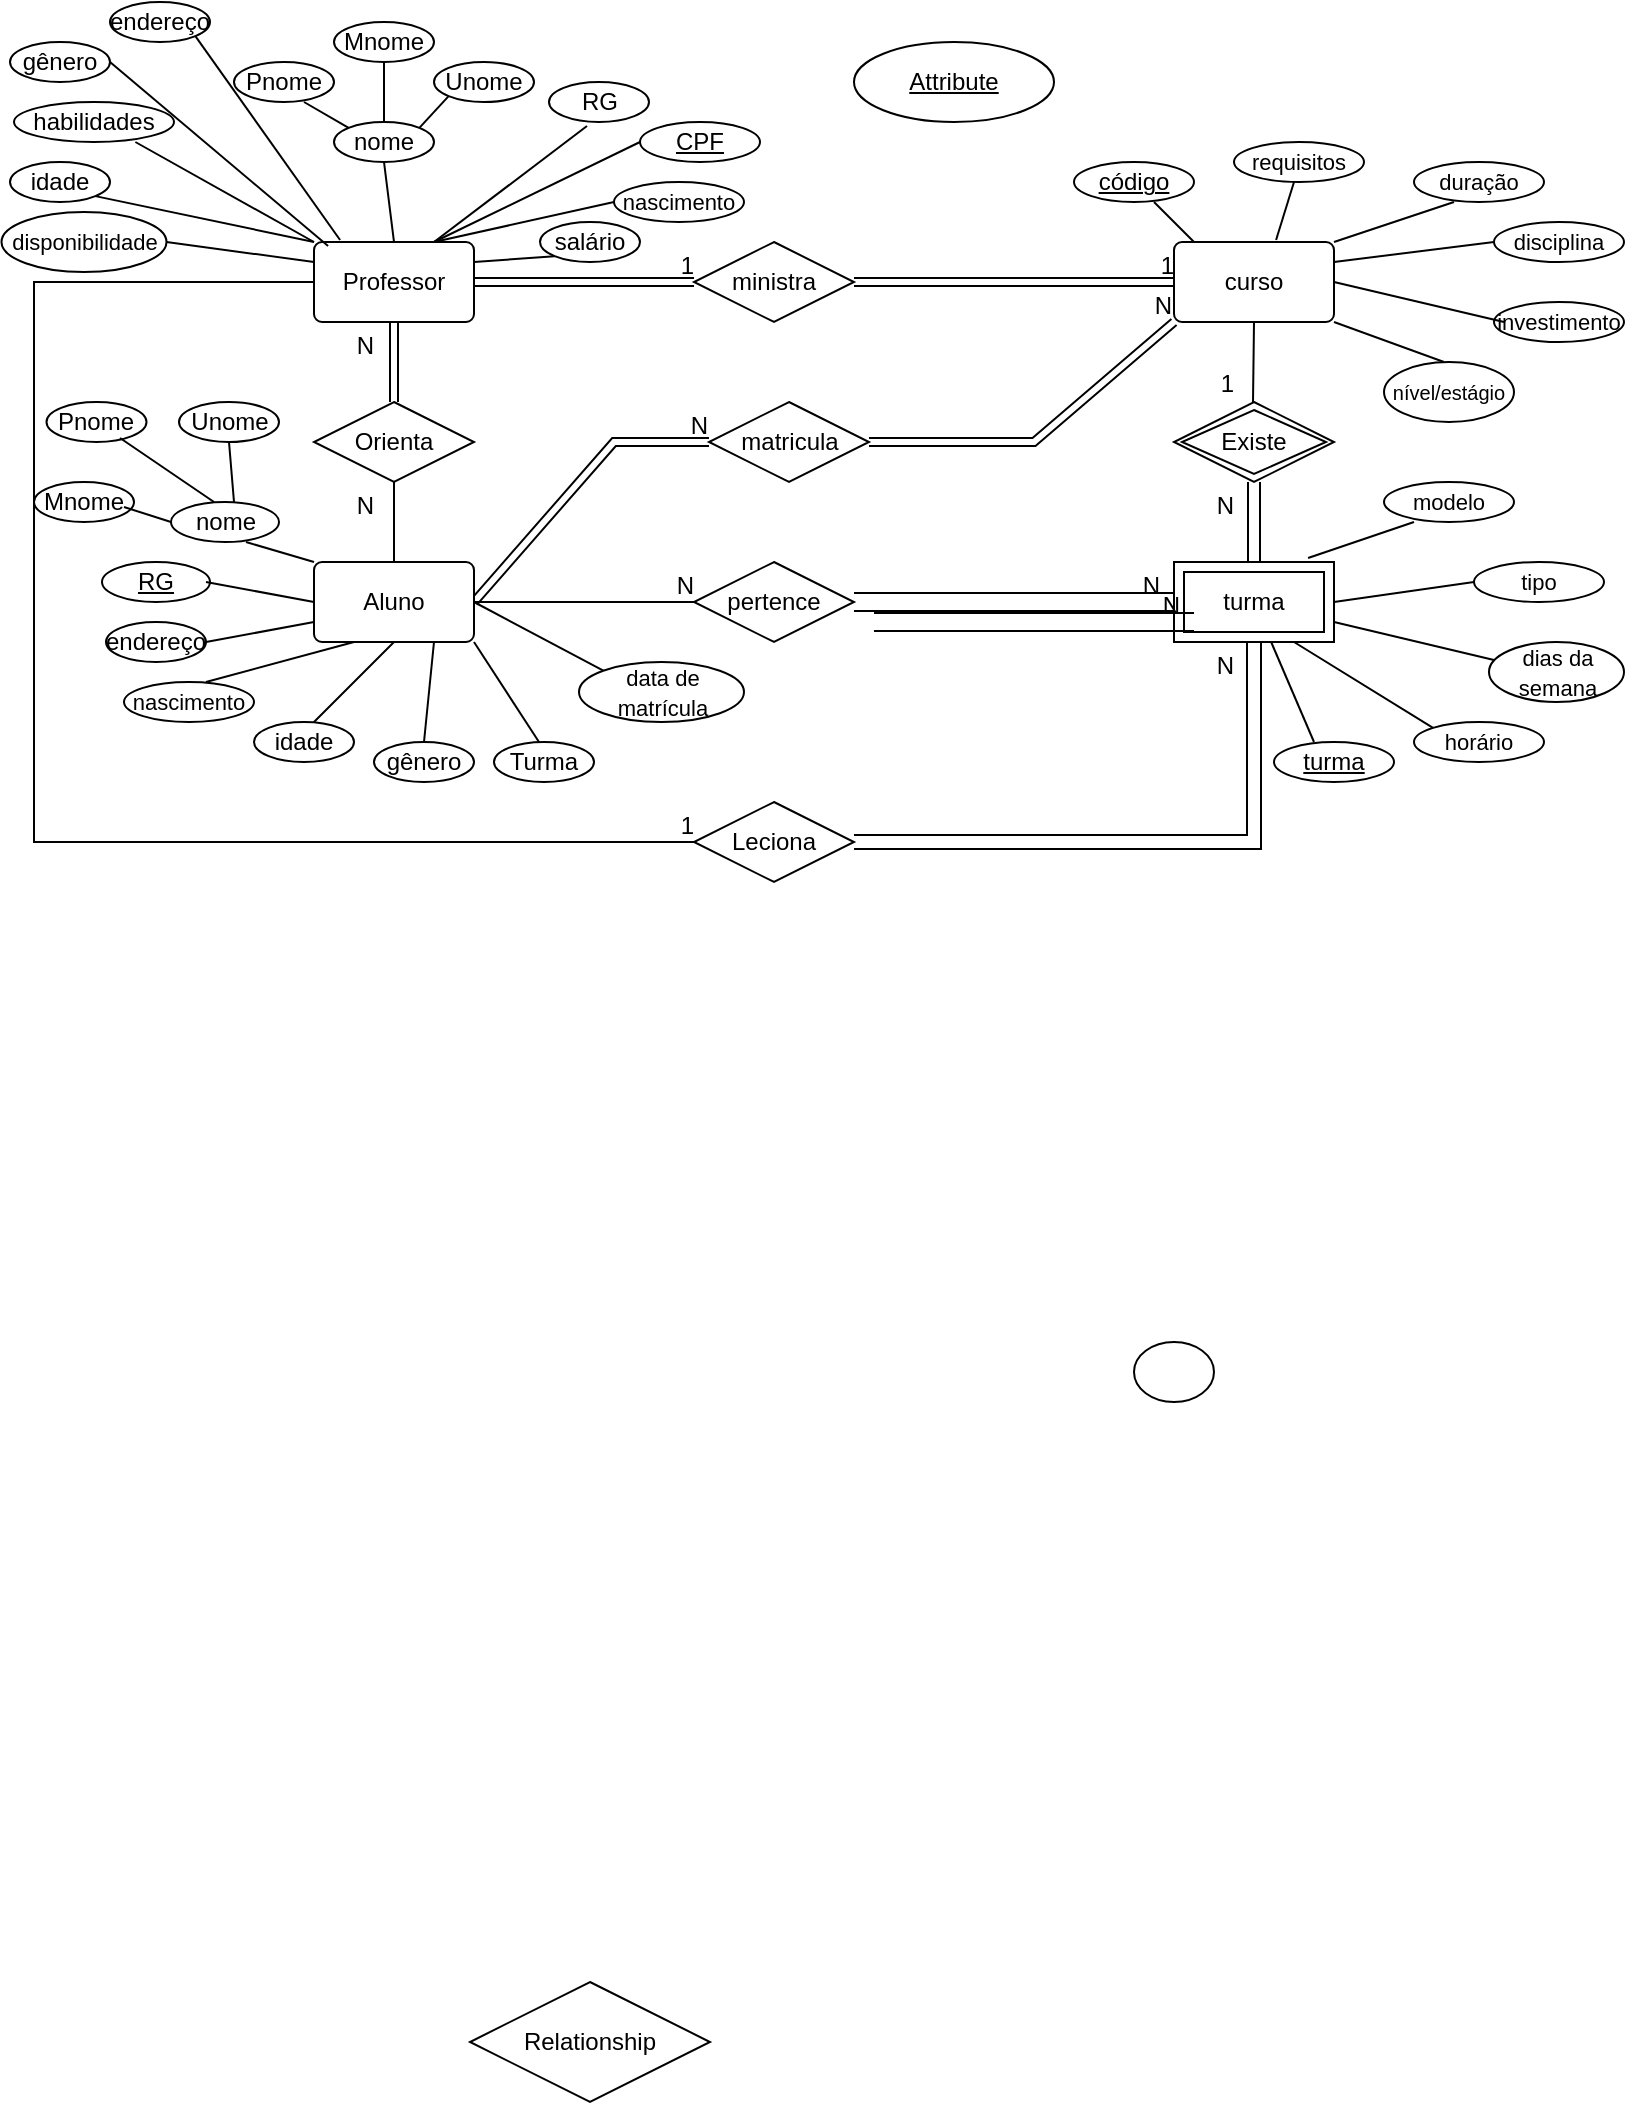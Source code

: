 <mxfile version="15.3.1" type="device" pages="2"><diagram id="DSyxm-KyJrrynD75l7a1" name="Page-1"><mxGraphModel dx="768" dy="403" grid="1" gridSize="10" guides="1" tooltips="1" connect="1" arrows="1" fold="1" page="1" pageScale="1" pageWidth="827" pageHeight="1169" math="0" shadow="0"><root><mxCell id="0"/><mxCell id="1" parent="0"/><mxCell id="LnGrLGtF40ogY9zOgh5z-3" value="Professor" style="rounded=1;arcSize=10;whiteSpace=wrap;html=1;align=center;" parent="1" vertex="1"><mxGeometry x="160" y="120" width="80" height="40" as="geometry"/></mxCell><mxCell id="LnGrLGtF40ogY9zOgh5z-4" value="curso" style="rounded=1;arcSize=10;whiteSpace=wrap;html=1;align=center;" parent="1" vertex="1"><mxGeometry x="590" y="120" width="80" height="40" as="geometry"/></mxCell><mxCell id="LnGrLGtF40ogY9zOgh5z-12" value="salário" style="ellipse;whiteSpace=wrap;html=1;align=center;" parent="1" vertex="1"><mxGeometry x="273" y="110" width="50" height="20" as="geometry"/></mxCell><mxCell id="LnGrLGtF40ogY9zOgh5z-13" value="&lt;font style=&quot;font-size: 11px&quot;&gt;nascimento&lt;/font&gt;" style="ellipse;whiteSpace=wrap;html=1;align=center;" parent="1" vertex="1"><mxGeometry x="310" y="90" width="65" height="20" as="geometry"/></mxCell><mxCell id="LnGrLGtF40ogY9zOgh5z-14" value="idade" style="ellipse;whiteSpace=wrap;html=1;align=center;" parent="1" vertex="1"><mxGeometry x="8" y="80" width="50" height="20" as="geometry"/></mxCell><mxCell id="LnGrLGtF40ogY9zOgh5z-15" value="gênero" style="ellipse;whiteSpace=wrap;html=1;align=center;" parent="1" vertex="1"><mxGeometry x="8" y="20" width="50" height="20" as="geometry"/></mxCell><mxCell id="LnGrLGtF40ogY9zOgh5z-16" value="&lt;font style=&quot;font-size: 11px&quot;&gt;disponibilidade&lt;br&gt;&lt;/font&gt;" style="ellipse;whiteSpace=wrap;html=1;align=center;" parent="1" vertex="1"><mxGeometry x="3.75" y="105" width="82.5" height="30" as="geometry"/></mxCell><mxCell id="LnGrLGtF40ogY9zOgh5z-17" value="RG&lt;br&gt;" style="ellipse;whiteSpace=wrap;html=1;align=center;" parent="1" vertex="1"><mxGeometry x="277.5" y="40" width="50" height="20" as="geometry"/></mxCell><mxCell id="LnGrLGtF40ogY9zOgh5z-18" value="nome&lt;br&gt;" style="ellipse;whiteSpace=wrap;html=1;align=center;" parent="1" vertex="1"><mxGeometry x="170" y="60" width="50" height="20" as="geometry"/></mxCell><mxCell id="LnGrLGtF40ogY9zOgh5z-19" value="endereço" style="ellipse;whiteSpace=wrap;html=1;align=center;" parent="1" vertex="1"><mxGeometry x="58" width="50" height="20" as="geometry"/></mxCell><mxCell id="LnGrLGtF40ogY9zOgh5z-20" value="&lt;font style=&quot;font-size: 11px&quot;&gt;nascimento&lt;/font&gt;" style="ellipse;whiteSpace=wrap;html=1;align=center;" parent="1" vertex="1"><mxGeometry x="65" y="340" width="65" height="20" as="geometry"/></mxCell><mxCell id="LnGrLGtF40ogY9zOgh5z-21" value="idade" style="ellipse;whiteSpace=wrap;html=1;align=center;" parent="1" vertex="1"><mxGeometry x="130" y="360" width="50" height="20" as="geometry"/></mxCell><mxCell id="LnGrLGtF40ogY9zOgh5z-22" value="gênero" style="ellipse;whiteSpace=wrap;html=1;align=center;" parent="1" vertex="1"><mxGeometry x="190" y="370" width="50" height="20" as="geometry"/></mxCell><mxCell id="LnGrLGtF40ogY9zOgh5z-24" value="&lt;span style=&quot;font-size: 11px&quot;&gt;duração&lt;/span&gt;" style="ellipse;whiteSpace=wrap;html=1;align=center;" parent="1" vertex="1"><mxGeometry x="710" y="80" width="65" height="20" as="geometry"/></mxCell><mxCell id="LnGrLGtF40ogY9zOgh5z-25" value="&lt;font style=&quot;font-size: 11px&quot;&gt;disciplina&lt;/font&gt;" style="ellipse;whiteSpace=wrap;html=1;align=center;" parent="1" vertex="1"><mxGeometry x="750" y="110" width="65" height="20" as="geometry"/></mxCell><mxCell id="LnGrLGtF40ogY9zOgh5z-26" value="&lt;font style=&quot;font-size: 11px&quot;&gt;requisitos&lt;/font&gt;" style="ellipse;whiteSpace=wrap;html=1;align=center;" parent="1" vertex="1"><mxGeometry x="620" y="70" width="65" height="20" as="geometry"/></mxCell><mxCell id="LnGrLGtF40ogY9zOgh5z-27" value="&lt;font style=&quot;font-size: 11px&quot;&gt;investimento&lt;/font&gt;" style="ellipse;whiteSpace=wrap;html=1;align=center;" parent="1" vertex="1"><mxGeometry x="750" y="150" width="65" height="20" as="geometry"/></mxCell><mxCell id="LnGrLGtF40ogY9zOgh5z-28" value="&lt;font style=&quot;font-size: 10px&quot;&gt;nível/estágio&lt;/font&gt;" style="ellipse;whiteSpace=wrap;html=1;align=center;" parent="1" vertex="1"><mxGeometry x="695" y="180" width="65" height="30" as="geometry"/></mxCell><mxCell id="LnGrLGtF40ogY9zOgh5z-29" value="Orienta" style="shape=rhombus;perimeter=rhombusPerimeter;whiteSpace=wrap;html=1;align=center;" parent="1" vertex="1"><mxGeometry x="160" y="200" width="80" height="40" as="geometry"/></mxCell><mxCell id="LnGrLGtF40ogY9zOgh5z-30" value="pertence" style="shape=rhombus;perimeter=rhombusPerimeter;whiteSpace=wrap;html=1;align=center;" parent="1" vertex="1"><mxGeometry x="350" y="280" width="80" height="40" as="geometry"/></mxCell><mxCell id="LnGrLGtF40ogY9zOgh5z-32" value="ministra" style="shape=rhombus;perimeter=rhombusPerimeter;whiteSpace=wrap;html=1;align=center;" parent="1" vertex="1"><mxGeometry x="350" y="120" width="80" height="40" as="geometry"/></mxCell><mxCell id="LnGrLGtF40ogY9zOgh5z-47" value="turma" style="shape=ext;margin=3;double=1;whiteSpace=wrap;html=1;align=center;" parent="1" vertex="1"><mxGeometry x="590" y="280" width="80" height="40" as="geometry"/></mxCell><mxCell id="LnGrLGtF40ogY9zOgh5z-48" value="Existe" style="shape=rhombus;double=1;perimeter=rhombusPerimeter;whiteSpace=wrap;html=1;align=center;" parent="1" vertex="1"><mxGeometry x="590" y="200" width="80" height="40" as="geometry"/></mxCell><mxCell id="LnGrLGtF40ogY9zOgh5z-84" value="" style="shape=link;html=1;rounded=0;entryX=0;entryY=0.5;entryDx=0;entryDy=0;width=-9;" parent="1" target="LnGrLGtF40ogY9zOgh5z-47" edge="1"><mxGeometry relative="1" as="geometry"><mxPoint x="430" y="300" as="sourcePoint"/><mxPoint x="560" y="340" as="targetPoint"/></mxGeometry></mxCell><mxCell id="LnGrLGtF40ogY9zOgh5z-85" value="N" style="resizable=0;html=1;align=right;verticalAlign=bottom;" parent="LnGrLGtF40ogY9zOgh5z-84" connectable="0" vertex="1"><mxGeometry x="1" relative="1" as="geometry"><mxPoint x="-7" as="offset"/></mxGeometry></mxCell><mxCell id="LnGrLGtF40ogY9zOgh5z-93" style="edgeStyle=orthogonalEdgeStyle;rounded=0;orthogonalLoop=1;jettySize=auto;html=1;exitX=0.5;exitY=1;exitDx=0;exitDy=0;" parent="1" source="LnGrLGtF40ogY9zOgh5z-48" target="LnGrLGtF40ogY9zOgh5z-48" edge="1"><mxGeometry relative="1" as="geometry"/></mxCell><mxCell id="LnGrLGtF40ogY9zOgh5z-104" value="" style="endArrow=none;html=1;rounded=0;" parent="1" edge="1"><mxGeometry relative="1" as="geometry"><mxPoint x="630" y="160" as="sourcePoint"/><mxPoint x="629.5" y="200" as="targetPoint"/></mxGeometry></mxCell><mxCell id="LnGrLGtF40ogY9zOgh5z-105" value="1" style="resizable=0;html=1;align=right;verticalAlign=bottom;" parent="LnGrLGtF40ogY9zOgh5z-104" connectable="0" vertex="1"><mxGeometry x="1" relative="1" as="geometry"><mxPoint x="-9" as="offset"/></mxGeometry></mxCell><mxCell id="LnGrLGtF40ogY9zOgh5z-117" value="" style="shape=link;html=1;rounded=0;exitX=0.5;exitY=0;exitDx=0;exitDy=0;entryX=0.5;entryY=1;entryDx=0;entryDy=0;width=6;" parent="1" source="LnGrLGtF40ogY9zOgh5z-47" target="LnGrLGtF40ogY9zOgh5z-48" edge="1"><mxGeometry relative="1" as="geometry"><mxPoint x="518" y="300" as="sourcePoint"/><mxPoint x="517.5" y="240" as="targetPoint"/><Array as="points"/></mxGeometry></mxCell><mxCell id="LnGrLGtF40ogY9zOgh5z-118" value="N" style="resizable=0;html=1;align=right;verticalAlign=bottom;" parent="LnGrLGtF40ogY9zOgh5z-117" connectable="0" vertex="1"><mxGeometry x="1" relative="1" as="geometry"><mxPoint x="-10" y="20" as="offset"/></mxGeometry></mxCell><mxCell id="LnGrLGtF40ogY9zOgh5z-119" value="" style="endArrow=none;html=1;rounded=0;exitX=1;exitY=0.5;exitDx=0;exitDy=0;" parent="1" source="LnGrLGtF40ogY9zOgh5z-2" edge="1"><mxGeometry relative="1" as="geometry"><mxPoint x="230" y="300.5" as="sourcePoint"/><mxPoint x="350" y="300" as="targetPoint"/></mxGeometry></mxCell><mxCell id="LnGrLGtF40ogY9zOgh5z-120" value="N" style="resizable=0;html=1;align=right;verticalAlign=bottom;" parent="LnGrLGtF40ogY9zOgh5z-119" connectable="0" vertex="1"><mxGeometry x="1" relative="1" as="geometry"/></mxCell><mxCell id="LnGrLGtF40ogY9zOgh5z-121" value="" style="endArrow=none;html=1;rounded=0;entryX=0.5;entryY=1;entryDx=0;entryDy=0;exitX=0.5;exitY=0;exitDx=0;exitDy=0;" parent="1" source="LnGrLGtF40ogY9zOgh5z-2" target="LnGrLGtF40ogY9zOgh5z-29" edge="1"><mxGeometry relative="1" as="geometry"><mxPoint x="190" y="310" as="sourcePoint"/><mxPoint x="440" y="210" as="targetPoint"/></mxGeometry></mxCell><mxCell id="LnGrLGtF40ogY9zOgh5z-122" value="N" style="resizable=0;html=1;align=right;verticalAlign=bottom;" parent="LnGrLGtF40ogY9zOgh5z-121" connectable="0" vertex="1"><mxGeometry x="1" relative="1" as="geometry"><mxPoint x="-10" y="20" as="offset"/></mxGeometry></mxCell><mxCell id="LnGrLGtF40ogY9zOgh5z-123" value="" style="shape=link;html=1;rounded=0;entryX=0.5;entryY=1;entryDx=0;entryDy=0;exitX=0.5;exitY=0;exitDx=0;exitDy=0;" parent="1" source="LnGrLGtF40ogY9zOgh5z-29" target="LnGrLGtF40ogY9zOgh5z-3" edge="1"><mxGeometry relative="1" as="geometry"><mxPoint x="190" y="200" as="sourcePoint"/><mxPoint x="350" y="200" as="targetPoint"/></mxGeometry></mxCell><mxCell id="LnGrLGtF40ogY9zOgh5z-124" value="N" style="resizable=0;html=1;align=right;verticalAlign=bottom;" parent="LnGrLGtF40ogY9zOgh5z-123" connectable="0" vertex="1"><mxGeometry x="1" relative="1" as="geometry"><mxPoint x="-10" y="20" as="offset"/></mxGeometry></mxCell><mxCell id="LnGrLGtF40ogY9zOgh5z-125" value="" style="shape=link;html=1;rounded=0;entryX=0;entryY=0.5;entryDx=0;entryDy=0;exitX=1;exitY=0.5;exitDx=0;exitDy=0;" parent="1" source="LnGrLGtF40ogY9zOgh5z-3" target="LnGrLGtF40ogY9zOgh5z-32" edge="1"><mxGeometry relative="1" as="geometry"><mxPoint x="230" y="109" as="sourcePoint"/><mxPoint x="390" y="109" as="targetPoint"/><Array as="points"/></mxGeometry></mxCell><mxCell id="LnGrLGtF40ogY9zOgh5z-126" value="1" style="resizable=0;html=1;align=right;verticalAlign=bottom;" parent="LnGrLGtF40ogY9zOgh5z-125" connectable="0" vertex="1"><mxGeometry x="1" relative="1" as="geometry"/></mxCell><mxCell id="LnGrLGtF40ogY9zOgh5z-127" value="" style="shape=link;html=1;rounded=0;entryX=0;entryY=0.5;entryDx=0;entryDy=0;" parent="1" source="LnGrLGtF40ogY9zOgh5z-32" target="LnGrLGtF40ogY9zOgh5z-4" edge="1"><mxGeometry relative="1" as="geometry"><mxPoint x="430" y="99.5" as="sourcePoint"/><mxPoint x="550" y="99.5" as="targetPoint"/></mxGeometry></mxCell><mxCell id="LnGrLGtF40ogY9zOgh5z-128" value="1" style="resizable=0;html=1;align=right;verticalAlign=bottom;" parent="LnGrLGtF40ogY9zOgh5z-127" connectable="0" vertex="1"><mxGeometry x="1" relative="1" as="geometry"/></mxCell><mxCell id="LnGrLGtF40ogY9zOgh5z-129" value="matricula" style="shape=rhombus;perimeter=rhombusPerimeter;whiteSpace=wrap;html=1;align=center;" parent="1" vertex="1"><mxGeometry x="357.5" y="200" width="80" height="40" as="geometry"/></mxCell><mxCell id="LnGrLGtF40ogY9zOgh5z-130" value="" style="shape=link;html=1;rounded=0;entryX=0;entryY=0.5;entryDx=0;entryDy=0;startArrow=none;exitX=1;exitY=0.5;exitDx=0;exitDy=0;" parent="1" source="LnGrLGtF40ogY9zOgh5z-2" target="LnGrLGtF40ogY9zOgh5z-129" edge="1"><mxGeometry relative="1" as="geometry"><mxPoint x="240" y="300" as="sourcePoint"/><mxPoint x="300" y="170" as="targetPoint"/><Array as="points"><mxPoint x="310" y="220"/></Array></mxGeometry></mxCell><mxCell id="LnGrLGtF40ogY9zOgh5z-131" value="N" style="resizable=0;html=1;align=right;verticalAlign=bottom;" parent="LnGrLGtF40ogY9zOgh5z-130" connectable="0" vertex="1"><mxGeometry x="1" relative="1" as="geometry"/></mxCell><mxCell id="LnGrLGtF40ogY9zOgh5z-132" value="" style="shape=link;html=1;rounded=0;entryX=0;entryY=1;entryDx=0;entryDy=0;" parent="1" target="LnGrLGtF40ogY9zOgh5z-4" edge="1"><mxGeometry relative="1" as="geometry"><mxPoint x="437.5" y="220" as="sourcePoint"/><mxPoint x="597.5" y="220" as="targetPoint"/><Array as="points"><mxPoint x="520" y="220"/></Array></mxGeometry></mxCell><mxCell id="LnGrLGtF40ogY9zOgh5z-133" value="N" style="resizable=0;html=1;align=right;verticalAlign=bottom;" parent="LnGrLGtF40ogY9zOgh5z-132" connectable="0" vertex="1"><mxGeometry x="1" relative="1" as="geometry"/></mxCell><mxCell id="LnGrLGtF40ogY9zOgh5z-2" value="Aluno" style="rounded=1;arcSize=10;whiteSpace=wrap;html=1;align=center;" parent="1" vertex="1"><mxGeometry x="160" y="280" width="80" height="40" as="geometry"/></mxCell><mxCell id="LnGrLGtF40ogY9zOgh5z-139" value="Relationship" style="shape=rhombus;perimeter=rhombusPerimeter;whiteSpace=wrap;html=1;align=center;" parent="1" vertex="1"><mxGeometry x="238" y="990" width="120" height="60" as="geometry"/></mxCell><mxCell id="LnGrLGtF40ogY9zOgh5z-141" value="Leciona" style="shape=rhombus;perimeter=rhombusPerimeter;whiteSpace=wrap;html=1;align=center;" parent="1" vertex="1"><mxGeometry x="350" y="400" width="80" height="40" as="geometry"/></mxCell><mxCell id="LnGrLGtF40ogY9zOgh5z-142" value="" style="endArrow=none;html=1;rounded=0;exitX=0;exitY=0.5;exitDx=0;exitDy=0;entryX=0;entryY=0.5;entryDx=0;entryDy=0;" parent="1" source="LnGrLGtF40ogY9zOgh5z-3" target="LnGrLGtF40ogY9zOgh5z-141" edge="1"><mxGeometry relative="1" as="geometry"><mxPoint x="180" y="380" as="sourcePoint"/><mxPoint x="340" y="380" as="targetPoint"/><Array as="points"><mxPoint x="20" y="140"/><mxPoint x="20" y="420"/></Array></mxGeometry></mxCell><mxCell id="LnGrLGtF40ogY9zOgh5z-143" value="1" style="resizable=0;html=1;align=right;verticalAlign=bottom;" parent="LnGrLGtF40ogY9zOgh5z-142" connectable="0" vertex="1"><mxGeometry x="1" relative="1" as="geometry"/></mxCell><mxCell id="LnGrLGtF40ogY9zOgh5z-145" value="" style="shape=link;html=1;rounded=0;width=7;" parent="1" edge="1"><mxGeometry relative="1" as="geometry"><mxPoint x="430" y="420" as="sourcePoint"/><mxPoint x="630" y="320" as="targetPoint"/><Array as="points"><mxPoint x="630" y="420"/><mxPoint x="630" y="320"/></Array></mxGeometry></mxCell><mxCell id="LnGrLGtF40ogY9zOgh5z-146" value="N" style="resizable=0;html=1;align=right;verticalAlign=bottom;" parent="LnGrLGtF40ogY9zOgh5z-145" connectable="0" vertex="1"><mxGeometry x="1" relative="1" as="geometry"><mxPoint x="-10" y="20" as="offset"/></mxGeometry></mxCell><mxCell id="LnGrLGtF40ogY9zOgh5z-150" value="RG" style="ellipse;whiteSpace=wrap;html=1;align=center;fontStyle=4;" parent="1" vertex="1"><mxGeometry x="54" y="280" width="54" height="20" as="geometry"/></mxCell><mxCell id="LnGrLGtF40ogY9zOgh5z-159" value="" style="endArrow=none;html=1;rounded=0;entryX=1;entryY=0.5;entryDx=0;entryDy=0;exitX=0;exitY=0;exitDx=0;exitDy=0;" parent="1" source="LnGrLGtF40ogY9zOgh5z-175" target="LnGrLGtF40ogY9zOgh5z-2" edge="1"><mxGeometry relative="1" as="geometry"><mxPoint x="290" y="340" as="sourcePoint"/><mxPoint x="260" y="290" as="targetPoint"/></mxGeometry></mxCell><mxCell id="LnGrLGtF40ogY9zOgh5z-160" value="" style="endArrow=none;html=1;rounded=0;exitX=1;exitY=0.25;exitDx=0;exitDy=0;entryX=0;entryY=1;entryDx=0;entryDy=0;" parent="1" source="LnGrLGtF40ogY9zOgh5z-3" target="LnGrLGtF40ogY9zOgh5z-12" edge="1"><mxGeometry relative="1" as="geometry"><mxPoint x="320" y="170" as="sourcePoint"/><mxPoint x="270" y="130" as="targetPoint"/></mxGeometry></mxCell><mxCell id="LnGrLGtF40ogY9zOgh5z-163" value="" style="endArrow=none;html=1;rounded=0;entryX=0;entryY=0.5;entryDx=0;entryDy=0;" parent="1" target="LnGrLGtF40ogY9zOgh5z-13" edge="1"><mxGeometry relative="1" as="geometry"><mxPoint x="220" y="120" as="sourcePoint"/><mxPoint x="320" y="70" as="targetPoint"/><Array as="points"/></mxGeometry></mxCell><mxCell id="LnGrLGtF40ogY9zOgh5z-164" value="" style="endArrow=none;html=1;rounded=0;entryX=0.38;entryY=1.1;entryDx=0;entryDy=0;entryPerimeter=0;exitX=0.75;exitY=0;exitDx=0;exitDy=0;" parent="1" source="LnGrLGtF40ogY9zOgh5z-3" target="LnGrLGtF40ogY9zOgh5z-17" edge="1"><mxGeometry relative="1" as="geometry"><mxPoint x="210" y="120" as="sourcePoint"/><mxPoint x="300" y="70" as="targetPoint"/><Array as="points"/></mxGeometry></mxCell><mxCell id="LnGrLGtF40ogY9zOgh5z-166" value="" style="endArrow=none;html=1;rounded=0;exitX=1;exitY=0.5;exitDx=0;exitDy=0;entryX=0;entryY=0.25;entryDx=0;entryDy=0;" parent="1" source="LnGrLGtF40ogY9zOgh5z-16" target="LnGrLGtF40ogY9zOgh5z-3" edge="1"><mxGeometry relative="1" as="geometry"><mxPoint x="132.5" y="127" as="sourcePoint"/><mxPoint x="150" y="130" as="targetPoint"/></mxGeometry></mxCell><mxCell id="LnGrLGtF40ogY9zOgh5z-168" value="" style="endArrow=none;html=1;rounded=0;exitX=0.638;exitY=-0.025;exitDx=0;exitDy=0;exitPerimeter=0;" parent="1" source="LnGrLGtF40ogY9zOgh5z-4" edge="1"><mxGeometry relative="1" as="geometry"><mxPoint x="640" y="110" as="sourcePoint"/><mxPoint x="650" y="90" as="targetPoint"/></mxGeometry></mxCell><mxCell id="LnGrLGtF40ogY9zOgh5z-169" value="" style="endArrow=none;html=1;rounded=0;exitX=0;exitY=0;exitDx=0;exitDy=0;entryX=1;entryY=1;entryDx=0;entryDy=0;" parent="1" source="LnGrLGtF40ogY9zOgh5z-3" target="LnGrLGtF40ogY9zOgh5z-14" edge="1"><mxGeometry relative="1" as="geometry"><mxPoint x="140" y="140" as="sourcePoint"/><mxPoint x="110" y="90" as="targetPoint"/></mxGeometry></mxCell><mxCell id="LnGrLGtF40ogY9zOgh5z-170" value="" style="endArrow=none;html=1;rounded=0;exitX=0.088;exitY=0.05;exitDx=0;exitDy=0;exitPerimeter=0;entryX=1;entryY=0.5;entryDx=0;entryDy=0;" parent="1" source="LnGrLGtF40ogY9zOgh5z-3" target="LnGrLGtF40ogY9zOgh5z-15" edge="1"><mxGeometry relative="1" as="geometry"><mxPoint x="132.5" y="115" as="sourcePoint"/><mxPoint x="102.5" y="65" as="targetPoint"/></mxGeometry></mxCell><mxCell id="LnGrLGtF40ogY9zOgh5z-171" value="" style="endArrow=none;html=1;rounded=0;exitX=0.163;exitY=-0.025;exitDx=0;exitDy=0;exitPerimeter=0;entryX=1;entryY=1;entryDx=0;entryDy=0;" parent="1" source="LnGrLGtF40ogY9zOgh5z-3" target="LnGrLGtF40ogY9zOgh5z-19" edge="1"><mxGeometry relative="1" as="geometry"><mxPoint x="162.5" y="90" as="sourcePoint"/><mxPoint x="132.5" y="40" as="targetPoint"/></mxGeometry></mxCell><mxCell id="LnGrLGtF40ogY9zOgh5z-172" value="" style="endArrow=none;html=1;rounded=0;exitX=0.5;exitY=0;exitDx=0;exitDy=0;entryX=0.5;entryY=1;entryDx=0;entryDy=0;" parent="1" source="LnGrLGtF40ogY9zOgh5z-3" target="LnGrLGtF40ogY9zOgh5z-18" edge="1"><mxGeometry relative="1" as="geometry"><mxPoint x="230" y="90" as="sourcePoint"/><mxPoint x="190" y="80" as="targetPoint"/></mxGeometry></mxCell><mxCell id="LnGrLGtF40ogY9zOgh5z-173" value="nome&lt;br&gt;" style="ellipse;whiteSpace=wrap;html=1;align=center;" parent="1" vertex="1"><mxGeometry x="88.5" y="250" width="54" height="20" as="geometry"/></mxCell><mxCell id="LnGrLGtF40ogY9zOgh5z-174" value="endereço" style="ellipse;whiteSpace=wrap;html=1;align=center;" parent="1" vertex="1"><mxGeometry x="56" y="310" width="50" height="20" as="geometry"/></mxCell><mxCell id="LnGrLGtF40ogY9zOgh5z-175" value="&lt;font style=&quot;font-size: 11px&quot;&gt;data de matrícula&lt;br&gt;&lt;/font&gt;" style="ellipse;whiteSpace=wrap;html=1;align=center;" parent="1" vertex="1"><mxGeometry x="292.5" y="330" width="82.5" height="30" as="geometry"/></mxCell><mxCell id="LnGrLGtF40ogY9zOgh5z-177" value="" style="endArrow=none;html=1;rounded=0;entryX=0.75;entryY=1;entryDx=0;entryDy=0;exitX=0.5;exitY=0;exitDx=0;exitDy=0;" parent="1" source="LnGrLGtF40ogY9zOgh5z-22" target="LnGrLGtF40ogY9zOgh5z-2" edge="1"><mxGeometry relative="1" as="geometry"><mxPoint x="230" y="360" as="sourcePoint"/><mxPoint x="200" y="320" as="targetPoint"/></mxGeometry></mxCell><mxCell id="LnGrLGtF40ogY9zOgh5z-178" value="" style="endArrow=none;html=1;rounded=0;entryX=0.5;entryY=1;entryDx=0;entryDy=0;" parent="1" target="LnGrLGtF40ogY9zOgh5z-2" edge="1"><mxGeometry relative="1" as="geometry"><mxPoint x="160" y="360" as="sourcePoint"/><mxPoint x="130" y="310" as="targetPoint"/></mxGeometry></mxCell><mxCell id="LnGrLGtF40ogY9zOgh5z-179" value="" style="endArrow=none;html=1;rounded=0;entryX=0.25;entryY=1;entryDx=0;entryDy=0;" parent="1" target="LnGrLGtF40ogY9zOgh5z-2" edge="1"><mxGeometry relative="1" as="geometry"><mxPoint x="106" y="340" as="sourcePoint"/><mxPoint x="76" y="290" as="targetPoint"/></mxGeometry></mxCell><mxCell id="LnGrLGtF40ogY9zOgh5z-180" value="" style="endArrow=none;html=1;rounded=0;entryX=0;entryY=0.75;entryDx=0;entryDy=0;" parent="1" target="LnGrLGtF40ogY9zOgh5z-2" edge="1"><mxGeometry relative="1" as="geometry"><mxPoint x="106" y="320" as="sourcePoint"/><mxPoint x="180" y="300" as="targetPoint"/></mxGeometry></mxCell><mxCell id="LnGrLGtF40ogY9zOgh5z-181" value="" style="endArrow=none;html=1;rounded=0;entryX=0;entryY=0.5;entryDx=0;entryDy=0;" parent="1" target="LnGrLGtF40ogY9zOgh5z-2" edge="1"><mxGeometry relative="1" as="geometry"><mxPoint x="106" y="290" as="sourcePoint"/><mxPoint x="150" y="300" as="targetPoint"/></mxGeometry></mxCell><mxCell id="LnGrLGtF40ogY9zOgh5z-184" value="" style="endArrow=none;html=1;rounded=0;entryX=0;entryY=0;entryDx=0;entryDy=0;" parent="1" target="LnGrLGtF40ogY9zOgh5z-2" edge="1"><mxGeometry relative="1" as="geometry"><mxPoint x="126" y="270" as="sourcePoint"/><mxPoint x="180" y="280" as="targetPoint"/></mxGeometry></mxCell><mxCell id="LnGrLGtF40ogY9zOgh5z-185" value="&lt;span style=&quot;font-size: 11px&quot;&gt;horário&lt;/span&gt;" style="ellipse;whiteSpace=wrap;html=1;align=center;" parent="1" vertex="1"><mxGeometry x="710" y="360" width="65" height="20" as="geometry"/></mxCell><mxCell id="LnGrLGtF40ogY9zOgh5z-186" value="&lt;span style=&quot;font-size: 11px&quot;&gt;dias da semana&lt;/span&gt;" style="ellipse;whiteSpace=wrap;html=1;align=center;" parent="1" vertex="1"><mxGeometry x="747.5" y="320" width="67.5" height="30" as="geometry"/></mxCell><mxCell id="LnGrLGtF40ogY9zOgh5z-187" value="&lt;span style=&quot;font-size: 11px&quot;&gt;tipo&lt;/span&gt;" style="ellipse;whiteSpace=wrap;html=1;align=center;" parent="1" vertex="1"><mxGeometry x="740" y="280" width="65" height="20" as="geometry"/></mxCell><mxCell id="LnGrLGtF40ogY9zOgh5z-188" value="&lt;span style=&quot;font-size: 11px&quot;&gt;modelo&lt;/span&gt;" style="ellipse;whiteSpace=wrap;html=1;align=center;" parent="1" vertex="1"><mxGeometry x="695" y="240" width="65" height="20" as="geometry"/></mxCell><mxCell id="LnGrLGtF40ogY9zOgh5z-189" value="" style="endArrow=none;html=1;rounded=0;exitX=1;exitY=0.75;exitDx=0;exitDy=0;entryX=0.037;entryY=0.3;entryDx=0;entryDy=0;entryPerimeter=0;" parent="1" source="LnGrLGtF40ogY9zOgh5z-47" target="LnGrLGtF40ogY9zOgh5z-186" edge="1"><mxGeometry relative="1" as="geometry"><mxPoint x="680" y="325" as="sourcePoint"/><mxPoint x="747.5" y="340" as="targetPoint"/></mxGeometry></mxCell><mxCell id="LnGrLGtF40ogY9zOgh5z-190" value="" style="endArrow=none;html=1;rounded=0;exitX=0.75;exitY=1;exitDx=0;exitDy=0;entryX=0;entryY=0;entryDx=0;entryDy=0;" parent="1" source="LnGrLGtF40ogY9zOgh5z-47" target="LnGrLGtF40ogY9zOgh5z-185" edge="1"><mxGeometry relative="1" as="geometry"><mxPoint x="630" y="330" as="sourcePoint"/><mxPoint x="707.5" y="360" as="targetPoint"/></mxGeometry></mxCell><mxCell id="LnGrLGtF40ogY9zOgh5z-191" value="" style="endArrow=none;html=1;rounded=0;entryX=1;entryY=0.5;entryDx=0;entryDy=0;" parent="1" target="LnGrLGtF40ogY9zOgh5z-47" edge="1"><mxGeometry relative="1" as="geometry"><mxPoint x="740" y="290" as="sourcePoint"/><mxPoint x="710" y="240" as="targetPoint"/></mxGeometry></mxCell><mxCell id="LnGrLGtF40ogY9zOgh5z-192" value="" style="endArrow=none;html=1;rounded=0;entryX=0.838;entryY=-0.05;entryDx=0;entryDy=0;entryPerimeter=0;" parent="1" target="LnGrLGtF40ogY9zOgh5z-47" edge="1"><mxGeometry relative="1" as="geometry"><mxPoint x="710" y="260" as="sourcePoint"/><mxPoint x="640" y="270" as="targetPoint"/></mxGeometry></mxCell><mxCell id="LnGrLGtF40ogY9zOgh5z-193" value="" style="endArrow=none;html=1;rounded=0;entryX=1;entryY=1;entryDx=0;entryDy=0;" parent="1" target="LnGrLGtF40ogY9zOgh5z-4" edge="1"><mxGeometry relative="1" as="geometry"><mxPoint x="725" y="180" as="sourcePoint"/><mxPoint x="695" y="130" as="targetPoint"/></mxGeometry></mxCell><mxCell id="LnGrLGtF40ogY9zOgh5z-194" value="" style="endArrow=none;html=1;rounded=0;entryX=1;entryY=0.5;entryDx=0;entryDy=0;" parent="1" target="LnGrLGtF40ogY9zOgh5z-4" edge="1"><mxGeometry relative="1" as="geometry"><mxPoint x="755" y="160" as="sourcePoint"/><mxPoint x="700" y="140" as="targetPoint"/></mxGeometry></mxCell><mxCell id="LnGrLGtF40ogY9zOgh5z-195" value="" style="endArrow=none;html=1;rounded=0;entryX=1;entryY=0.5;entryDx=0;entryDy=0;exitX=0;exitY=0.5;exitDx=0;exitDy=0;" parent="1" source="LnGrLGtF40ogY9zOgh5z-25" edge="1"><mxGeometry relative="1" as="geometry"><mxPoint x="755" y="150" as="sourcePoint"/><mxPoint x="670" y="130" as="targetPoint"/></mxGeometry></mxCell><mxCell id="LnGrLGtF40ogY9zOgh5z-196" value="" style="endArrow=none;html=1;rounded=0;entryX=1;entryY=0;entryDx=0;entryDy=0;exitX=0;exitY=0.5;exitDx=0;exitDy=0;" parent="1" target="LnGrLGtF40ogY9zOgh5z-4" edge="1"><mxGeometry relative="1" as="geometry"><mxPoint x="730" y="100" as="sourcePoint"/><mxPoint x="650" y="110" as="targetPoint"/></mxGeometry></mxCell><mxCell id="CWtFWSL33utXW9Iaai4q-1" value="Attribute" style="ellipse;whiteSpace=wrap;html=1;align=center;fontStyle=4;" parent="1" vertex="1"><mxGeometry x="430" y="20" width="100" height="40" as="geometry"/></mxCell><mxCell id="CWtFWSL33utXW9Iaai4q-2" value="CPF" style="ellipse;whiteSpace=wrap;html=1;align=center;fontStyle=4;" parent="1" vertex="1"><mxGeometry x="323" y="60" width="60" height="20" as="geometry"/></mxCell><mxCell id="CWtFWSL33utXW9Iaai4q-3" value="" style="endArrow=none;html=1;rounded=0;exitX=0.75;exitY=0;exitDx=0;exitDy=0;entryX=0;entryY=0.5;entryDx=0;entryDy=0;" parent="1" source="LnGrLGtF40ogY9zOgh5z-3" target="CWtFWSL33utXW9Iaai4q-2" edge="1"><mxGeometry relative="1" as="geometry"><mxPoint x="210.0" y="120" as="sourcePoint"/><mxPoint x="323" y="48" as="targetPoint"/><Array as="points"/></mxGeometry></mxCell><mxCell id="CWtFWSL33utXW9Iaai4q-5" value="" style="endArrow=none;html=1;rounded=0;exitX=0.125;exitY=0;exitDx=0;exitDy=0;exitPerimeter=0;" parent="1" source="LnGrLGtF40ogY9zOgh5z-4" edge="1"><mxGeometry relative="1" as="geometry"><mxPoint x="651.04" y="129" as="sourcePoint"/><mxPoint x="580" y="100" as="targetPoint"/><Array as="points"/></mxGeometry></mxCell><mxCell id="CWtFWSL33utXW9Iaai4q-6" value="código" style="ellipse;whiteSpace=wrap;html=1;align=center;fontStyle=4;" parent="1" vertex="1"><mxGeometry x="540" y="80" width="60" height="20" as="geometry"/></mxCell><mxCell id="CWtFWSL33utXW9Iaai4q-7" value="turma" style="ellipse;whiteSpace=wrap;html=1;align=center;fontStyle=4;" parent="1" vertex="1"><mxGeometry x="640" y="370" width="60" height="20" as="geometry"/></mxCell><mxCell id="CWtFWSL33utXW9Iaai4q-9" value="" style="endArrow=none;html=1;rounded=0;" parent="1" target="LnGrLGtF40ogY9zOgh5z-47" edge="1"><mxGeometry relative="1" as="geometry"><mxPoint x="660" y="370" as="sourcePoint"/><mxPoint x="700" y="420" as="targetPoint"/></mxGeometry></mxCell><mxCell id="CWtFWSL33utXW9Iaai4q-10" value="Pnome" style="ellipse;whiteSpace=wrap;html=1;align=center;" parent="1" vertex="1"><mxGeometry x="120" y="30" width="50" height="20" as="geometry"/></mxCell><mxCell id="CWtFWSL33utXW9Iaai4q-11" value="Unome" style="ellipse;whiteSpace=wrap;html=1;align=center;" parent="1" vertex="1"><mxGeometry x="220" y="30" width="50" height="20" as="geometry"/></mxCell><mxCell id="CWtFWSL33utXW9Iaai4q-14" value="" style="endArrow=none;html=1;rounded=0;exitX=0;exitY=0;exitDx=0;exitDy=0;" parent="1" source="LnGrLGtF40ogY9zOgh5z-18" edge="1"><mxGeometry relative="1" as="geometry"><mxPoint x="165" y="80" as="sourcePoint"/><mxPoint x="155" y="50" as="targetPoint"/></mxGeometry></mxCell><mxCell id="CWtFWSL33utXW9Iaai4q-15" value="" style="endArrow=none;html=1;rounded=0;exitX=1;exitY=0;exitDx=0;exitDy=0;entryX=0;entryY=1;entryDx=0;entryDy=0;" parent="1" source="LnGrLGtF40ogY9zOgh5z-18" target="CWtFWSL33utXW9Iaai4q-11" edge="1"><mxGeometry relative="1" as="geometry"><mxPoint x="230" y="70" as="sourcePoint"/><mxPoint x="220" y="40" as="targetPoint"/></mxGeometry></mxCell><mxCell id="CWtFWSL33utXW9Iaai4q-17" value="Mnome" style="ellipse;whiteSpace=wrap;html=1;align=center;" parent="1" vertex="1"><mxGeometry x="170" y="10" width="50" height="20" as="geometry"/></mxCell><mxCell id="CWtFWSL33utXW9Iaai4q-19" value="" style="endArrow=none;html=1;rounded=0;entryX=0.5;entryY=1;entryDx=0;entryDy=0;" parent="1" edge="1"><mxGeometry relative="1" as="geometry"><mxPoint x="195" y="60" as="sourcePoint"/><mxPoint x="195" y="30" as="targetPoint"/></mxGeometry></mxCell><mxCell id="CWtFWSL33utXW9Iaai4q-21" value="Pnome" style="ellipse;whiteSpace=wrap;html=1;align=center;" parent="1" vertex="1"><mxGeometry x="26.25" y="200" width="50" height="20" as="geometry"/></mxCell><mxCell id="CWtFWSL33utXW9Iaai4q-22" value="Mnome" style="ellipse;whiteSpace=wrap;html=1;align=center;" parent="1" vertex="1"><mxGeometry x="20" y="240" width="50" height="20" as="geometry"/></mxCell><mxCell id="CWtFWSL33utXW9Iaai4q-23" value="Unome" style="ellipse;whiteSpace=wrap;html=1;align=center;" parent="1" vertex="1"><mxGeometry x="92.5" y="200" width="50" height="20" as="geometry"/></mxCell><mxCell id="CWtFWSL33utXW9Iaai4q-24" value="" style="endArrow=none;html=1;rounded=0;exitX=1;exitY=0.5;exitDx=0;exitDy=0;entryX=0;entryY=0.5;entryDx=0;entryDy=0;" parent="1" target="LnGrLGtF40ogY9zOgh5z-173" edge="1"><mxGeometry relative="1" as="geometry"><mxPoint x="65" y="252.5" as="sourcePoint"/><mxPoint x="132.5" y="267.5" as="targetPoint"/></mxGeometry></mxCell><mxCell id="CWtFWSL33utXW9Iaai4q-25" value="" style="endArrow=none;html=1;rounded=0;exitX=0.735;exitY=0.9;exitDx=0;exitDy=0;entryX=0;entryY=0.5;entryDx=0;entryDy=0;exitPerimeter=0;" parent="1" source="CWtFWSL33utXW9Iaai4q-21" edge="1"><mxGeometry relative="1" as="geometry"><mxPoint x="86.5" y="242.5" as="sourcePoint"/><mxPoint x="110" y="250" as="targetPoint"/></mxGeometry></mxCell><mxCell id="CWtFWSL33utXW9Iaai4q-26" value="" style="endArrow=none;html=1;rounded=0;exitX=0.5;exitY=1;exitDx=0;exitDy=0;entryX=0;entryY=0.5;entryDx=0;entryDy=0;" parent="1" source="CWtFWSL33utXW9Iaai4q-23" edge="1"><mxGeometry relative="1" as="geometry"><mxPoint x="96.5" y="242.5" as="sourcePoint"/><mxPoint x="120" y="250" as="targetPoint"/></mxGeometry></mxCell><mxCell id="CWtFWSL33utXW9Iaai4q-27" value="habilidades" style="ellipse;whiteSpace=wrap;html=1;align=center;" parent="1" vertex="1"><mxGeometry x="10" y="50" width="80" height="20" as="geometry"/></mxCell><mxCell id="CWtFWSL33utXW9Iaai4q-28" value="" style="endArrow=none;html=1;rounded=0;entryX=1;entryY=1;entryDx=0;entryDy=0;" parent="1" edge="1"><mxGeometry relative="1" as="geometry"><mxPoint x="160" y="120" as="sourcePoint"/><mxPoint x="70.678" y="70.001" as="targetPoint"/></mxGeometry></mxCell><mxCell id="FZjB4d9bYlrdx4hCZKlw-1" value="Turma" style="ellipse;whiteSpace=wrap;html=1;align=center;" parent="1" vertex="1"><mxGeometry x="250" y="370" width="50" height="20" as="geometry"/></mxCell><mxCell id="FZjB4d9bYlrdx4hCZKlw-2" value="" style="endArrow=none;html=1;rounded=0;entryX=1;entryY=1;entryDx=0;entryDy=0;exitX=0.5;exitY=0;exitDx=0;exitDy=0;" parent="1" target="LnGrLGtF40ogY9zOgh5z-2" edge="1"><mxGeometry relative="1" as="geometry"><mxPoint x="272.5" y="370" as="sourcePoint"/><mxPoint x="277.5" y="320" as="targetPoint"/></mxGeometry></mxCell><mxCell id="ec2ajwpC3tEdLcM6K0WF-2" value="" style="ellipse;whiteSpace=wrap;html=1;" parent="1" vertex="1"><mxGeometry x="570" y="670" width="40" height="30" as="geometry"/></mxCell><mxCell id="ec2ajwpC3tEdLcM6K0WF-3" value="" style="shape=link;html=1;rounded=0;entryX=0;entryY=0.5;entryDx=0;entryDy=0;width=-9;" parent="1" edge="1"><mxGeometry relative="1" as="geometry"><mxPoint x="440" y="310" as="sourcePoint"/><mxPoint x="600" y="310" as="targetPoint"/></mxGeometry></mxCell><mxCell id="ec2ajwpC3tEdLcM6K0WF-4" value="N" style="resizable=0;html=1;align=right;verticalAlign=bottom;" parent="ec2ajwpC3tEdLcM6K0WF-3" connectable="0" vertex="1"><mxGeometry x="1" relative="1" as="geometry"><mxPoint x="-7" as="offset"/></mxGeometry></mxCell></root></mxGraphModel></diagram><diagram id="45kcY7LTT9GyP10F4IU5" name="Page-2"><mxGraphModel dx="768" dy="403" grid="1" gridSize="10" guides="1" tooltips="1" connect="1" arrows="1" fold="1" page="1" pageScale="1" pageWidth="827" pageHeight="1169" math="0" shadow="0"><root><mxCell id="CkHhTRbIp9BuIO63YKt_-0"/><mxCell id="CkHhTRbIp9BuIO63YKt_-1" parent="CkHhTRbIp9BuIO63YKt_-0"/></root></mxGraphModel></diagram></mxfile>